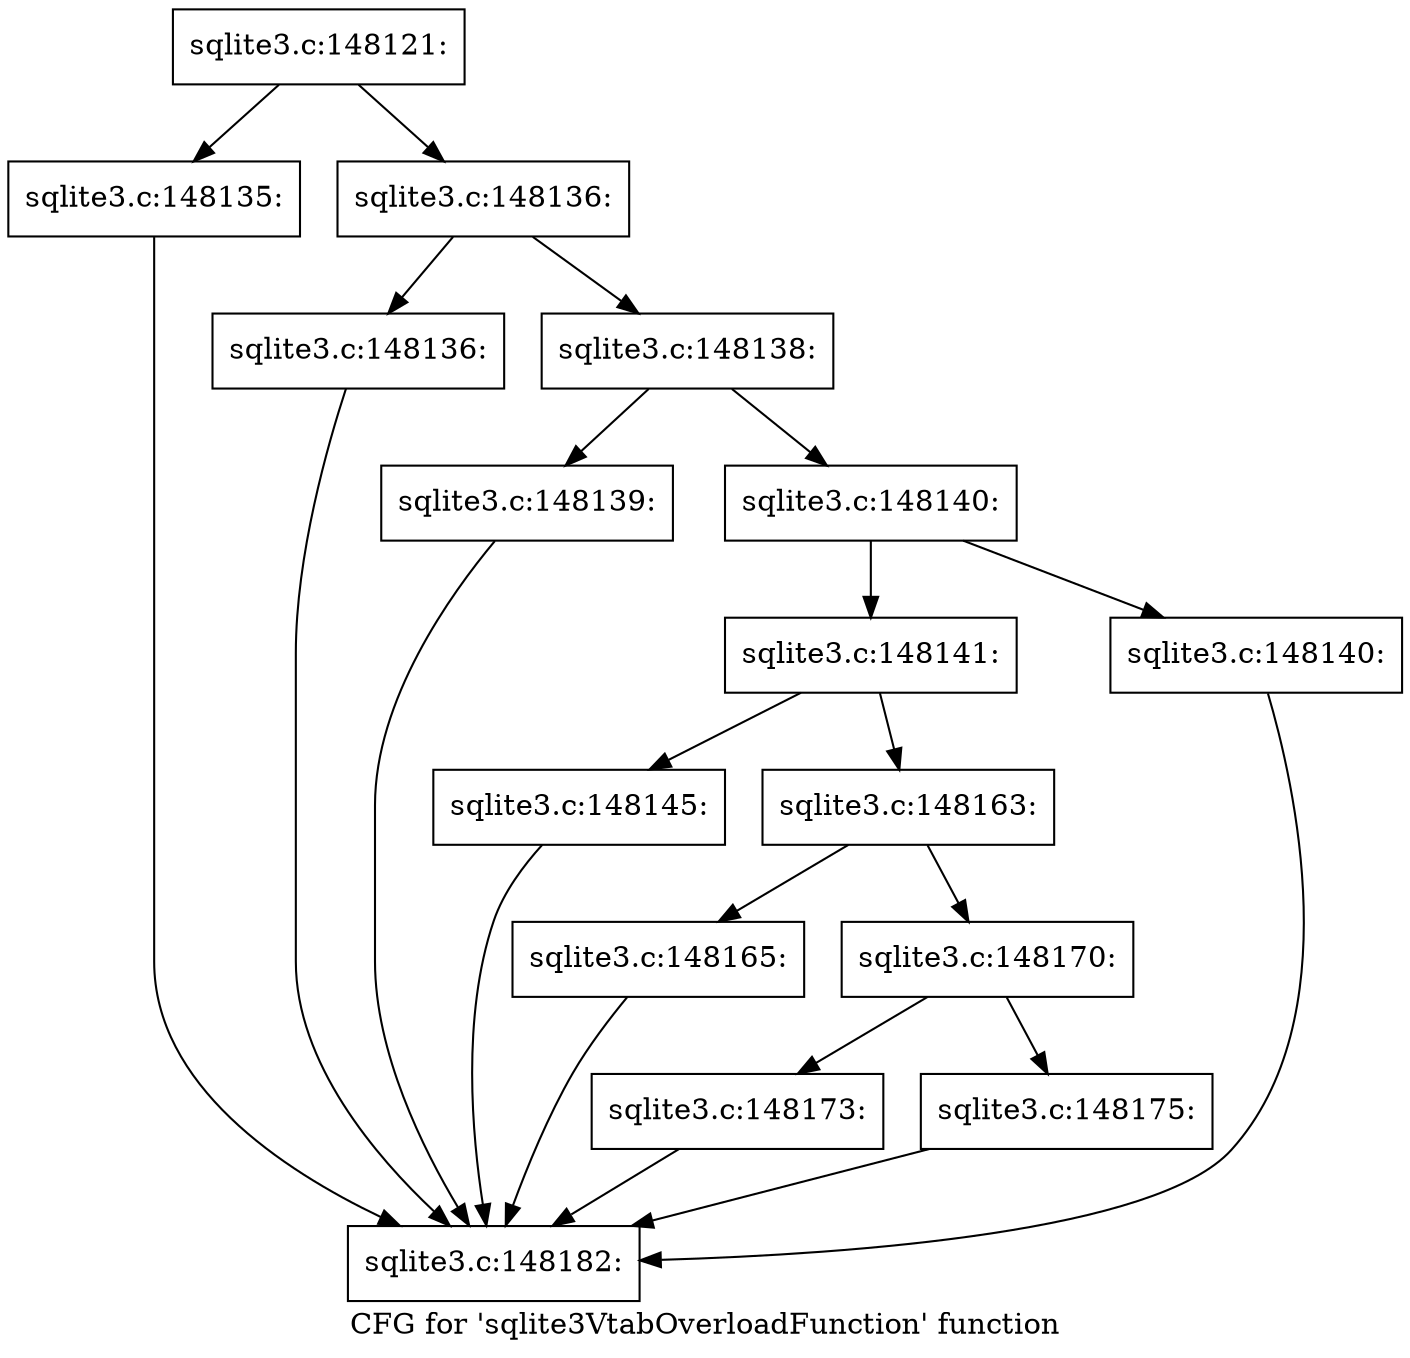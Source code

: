 digraph "CFG for 'sqlite3VtabOverloadFunction' function" {
	label="CFG for 'sqlite3VtabOverloadFunction' function";

	Node0x55c0f8bcf830 [shape=record,label="{sqlite3.c:148121:}"];
	Node0x55c0f8bcf830 -> Node0x55c0f8be0f70;
	Node0x55c0f8bcf830 -> Node0x55c0f8be0fc0;
	Node0x55c0f8be0f70 [shape=record,label="{sqlite3.c:148135:}"];
	Node0x55c0f8be0f70 -> Node0x55c0f8bd2f10;
	Node0x55c0f8be0fc0 [shape=record,label="{sqlite3.c:148136:}"];
	Node0x55c0f8be0fc0 -> Node0x55c0f8be1460;
	Node0x55c0f8be0fc0 -> Node0x55c0f8be14b0;
	Node0x55c0f8be1460 [shape=record,label="{sqlite3.c:148136:}"];
	Node0x55c0f8be1460 -> Node0x55c0f8bd2f10;
	Node0x55c0f8be14b0 [shape=record,label="{sqlite3.c:148138:}"];
	Node0x55c0f8be14b0 -> Node0x55c0f8be1f70;
	Node0x55c0f8be14b0 -> Node0x55c0f8be1fc0;
	Node0x55c0f8be1f70 [shape=record,label="{sqlite3.c:148139:}"];
	Node0x55c0f8be1f70 -> Node0x55c0f8bd2f10;
	Node0x55c0f8be1fc0 [shape=record,label="{sqlite3.c:148140:}"];
	Node0x55c0f8be1fc0 -> Node0x55c0f8be2540;
	Node0x55c0f8be1fc0 -> Node0x55c0f8be24f0;
	Node0x55c0f8be24f0 [shape=record,label="{sqlite3.c:148140:}"];
	Node0x55c0f8be24f0 -> Node0x55c0f8bd2f10;
	Node0x55c0f8be2540 [shape=record,label="{sqlite3.c:148141:}"];
	Node0x55c0f8be2540 -> Node0x55c0f8be33b0;
	Node0x55c0f8be2540 -> Node0x55c0f8be3400;
	Node0x55c0f8be33b0 [shape=record,label="{sqlite3.c:148145:}"];
	Node0x55c0f8be33b0 -> Node0x55c0f8bd2f10;
	Node0x55c0f8be3400 [shape=record,label="{sqlite3.c:148163:}"];
	Node0x55c0f8be3400 -> Node0x55c0f8be5060;
	Node0x55c0f8be3400 -> Node0x55c0f8be51e0;
	Node0x55c0f8be5060 [shape=record,label="{sqlite3.c:148165:}"];
	Node0x55c0f8be5060 -> Node0x55c0f8bd2f10;
	Node0x55c0f8be51e0 [shape=record,label="{sqlite3.c:148170:}"];
	Node0x55c0f8be51e0 -> Node0x55c0f8be5ff0;
	Node0x55c0f8be51e0 -> Node0x55c0f8be6040;
	Node0x55c0f8be5ff0 [shape=record,label="{sqlite3.c:148173:}"];
	Node0x55c0f8be5ff0 -> Node0x55c0f8bd2f10;
	Node0x55c0f8be6040 [shape=record,label="{sqlite3.c:148175:}"];
	Node0x55c0f8be6040 -> Node0x55c0f8bd2f10;
	Node0x55c0f8bd2f10 [shape=record,label="{sqlite3.c:148182:}"];
}
